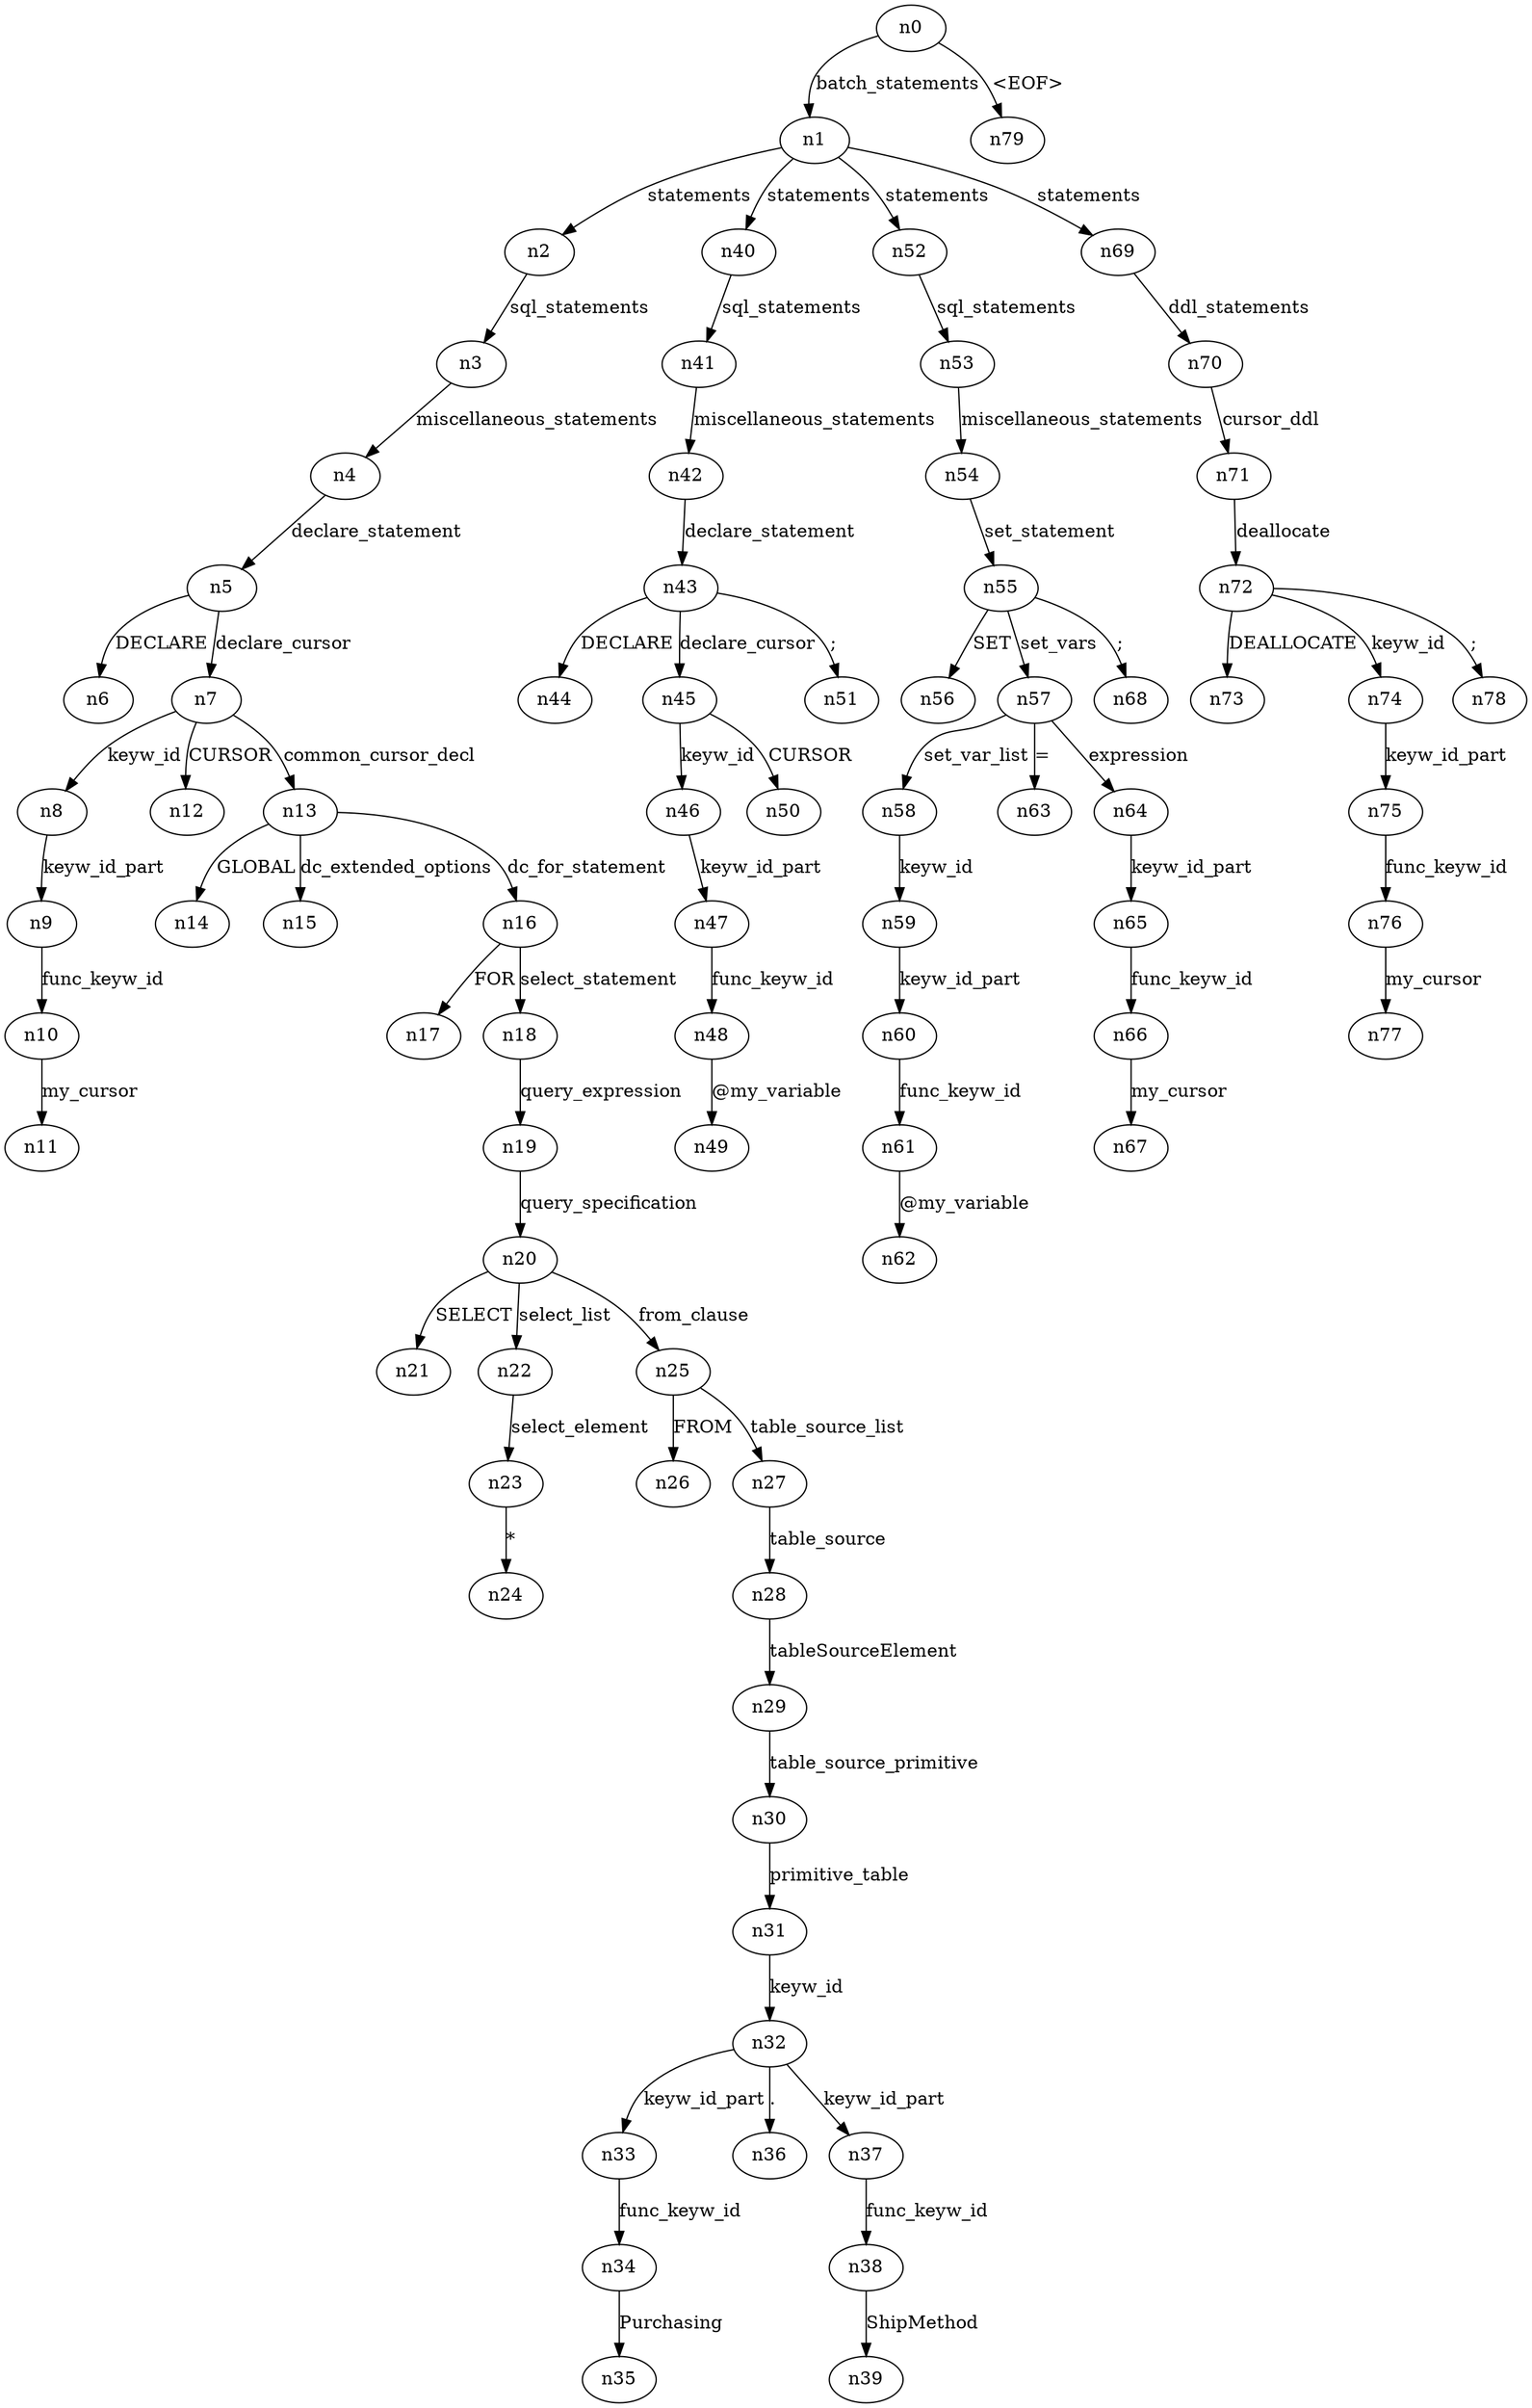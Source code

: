 digraph ParseTree {
  n0 -> n1 [label="batch_statements"];
  n1 -> n2 [label="statements"];
  n2 -> n3 [label="sql_statements"];
  n3 -> n4 [label="miscellaneous_statements"];
  n4 -> n5 [label="declare_statement"];
  n5 -> n6 [label="DECLARE"];
  n5 -> n7 [label="declare_cursor"];
  n7 -> n8 [label="keyw_id"];
  n8 -> n9 [label="keyw_id_part"];
  n9 -> n10 [label="func_keyw_id"];
  n10 -> n11 [label="my_cursor"];
  n7 -> n12 [label="CURSOR"];
  n7 -> n13 [label="common_cursor_decl"];
  n13 -> n14 [label="GLOBAL"];
  n13 -> n15 [label="dc_extended_options"];
  n13 -> n16 [label="dc_for_statement"];
  n16 -> n17 [label="FOR"];
  n16 -> n18 [label="select_statement"];
  n18 -> n19 [label="query_expression"];
  n19 -> n20 [label="query_specification"];
  n20 -> n21 [label="SELECT"];
  n20 -> n22 [label="select_list"];
  n22 -> n23 [label="select_element"];
  n23 -> n24 [label="*"];
  n20 -> n25 [label="from_clause"];
  n25 -> n26 [label="FROM"];
  n25 -> n27 [label="table_source_list"];
  n27 -> n28 [label="table_source"];
  n28 -> n29 [label="tableSourceElement"];
  n29 -> n30 [label="table_source_primitive"];
  n30 -> n31 [label="primitive_table"];
  n31 -> n32 [label="keyw_id"];
  n32 -> n33 [label="keyw_id_part"];
  n33 -> n34 [label="func_keyw_id"];
  n34 -> n35 [label="Purchasing"];
  n32 -> n36 [label="."];
  n32 -> n37 [label="keyw_id_part"];
  n37 -> n38 [label="func_keyw_id"];
  n38 -> n39 [label="ShipMethod"];
  n1 -> n40 [label="statements"];
  n40 -> n41 [label="sql_statements"];
  n41 -> n42 [label="miscellaneous_statements"];
  n42 -> n43 [label="declare_statement"];
  n43 -> n44 [label="DECLARE"];
  n43 -> n45 [label="declare_cursor"];
  n45 -> n46 [label="keyw_id"];
  n46 -> n47 [label="keyw_id_part"];
  n47 -> n48 [label="func_keyw_id"];
  n48 -> n49 [label="@my_variable"];
  n45 -> n50 [label="CURSOR"];
  n43 -> n51 [label=";"];
  n1 -> n52 [label="statements"];
  n52 -> n53 [label="sql_statements"];
  n53 -> n54 [label="miscellaneous_statements"];
  n54 -> n55 [label="set_statement"];
  n55 -> n56 [label="SET"];
  n55 -> n57 [label="set_vars"];
  n57 -> n58 [label="set_var_list"];
  n58 -> n59 [label="keyw_id"];
  n59 -> n60 [label="keyw_id_part"];
  n60 -> n61 [label="func_keyw_id"];
  n61 -> n62 [label="@my_variable"];
  n57 -> n63 [label="="];
  n57 -> n64 [label="expression"];
  n64 -> n65 [label="keyw_id_part"];
  n65 -> n66 [label="func_keyw_id"];
  n66 -> n67 [label="my_cursor"];
  n55 -> n68 [label=";"];
  n1 -> n69 [label="statements"];
  n69 -> n70 [label="ddl_statements"];
  n70 -> n71 [label="cursor_ddl"];
  n71 -> n72 [label="deallocate"];
  n72 -> n73 [label="DEALLOCATE"];
  n72 -> n74 [label="keyw_id"];
  n74 -> n75 [label="keyw_id_part"];
  n75 -> n76 [label="func_keyw_id"];
  n76 -> n77 [label="my_cursor"];
  n72 -> n78 [label=";"];
  n0 -> n79 [label="<EOF>"];
}